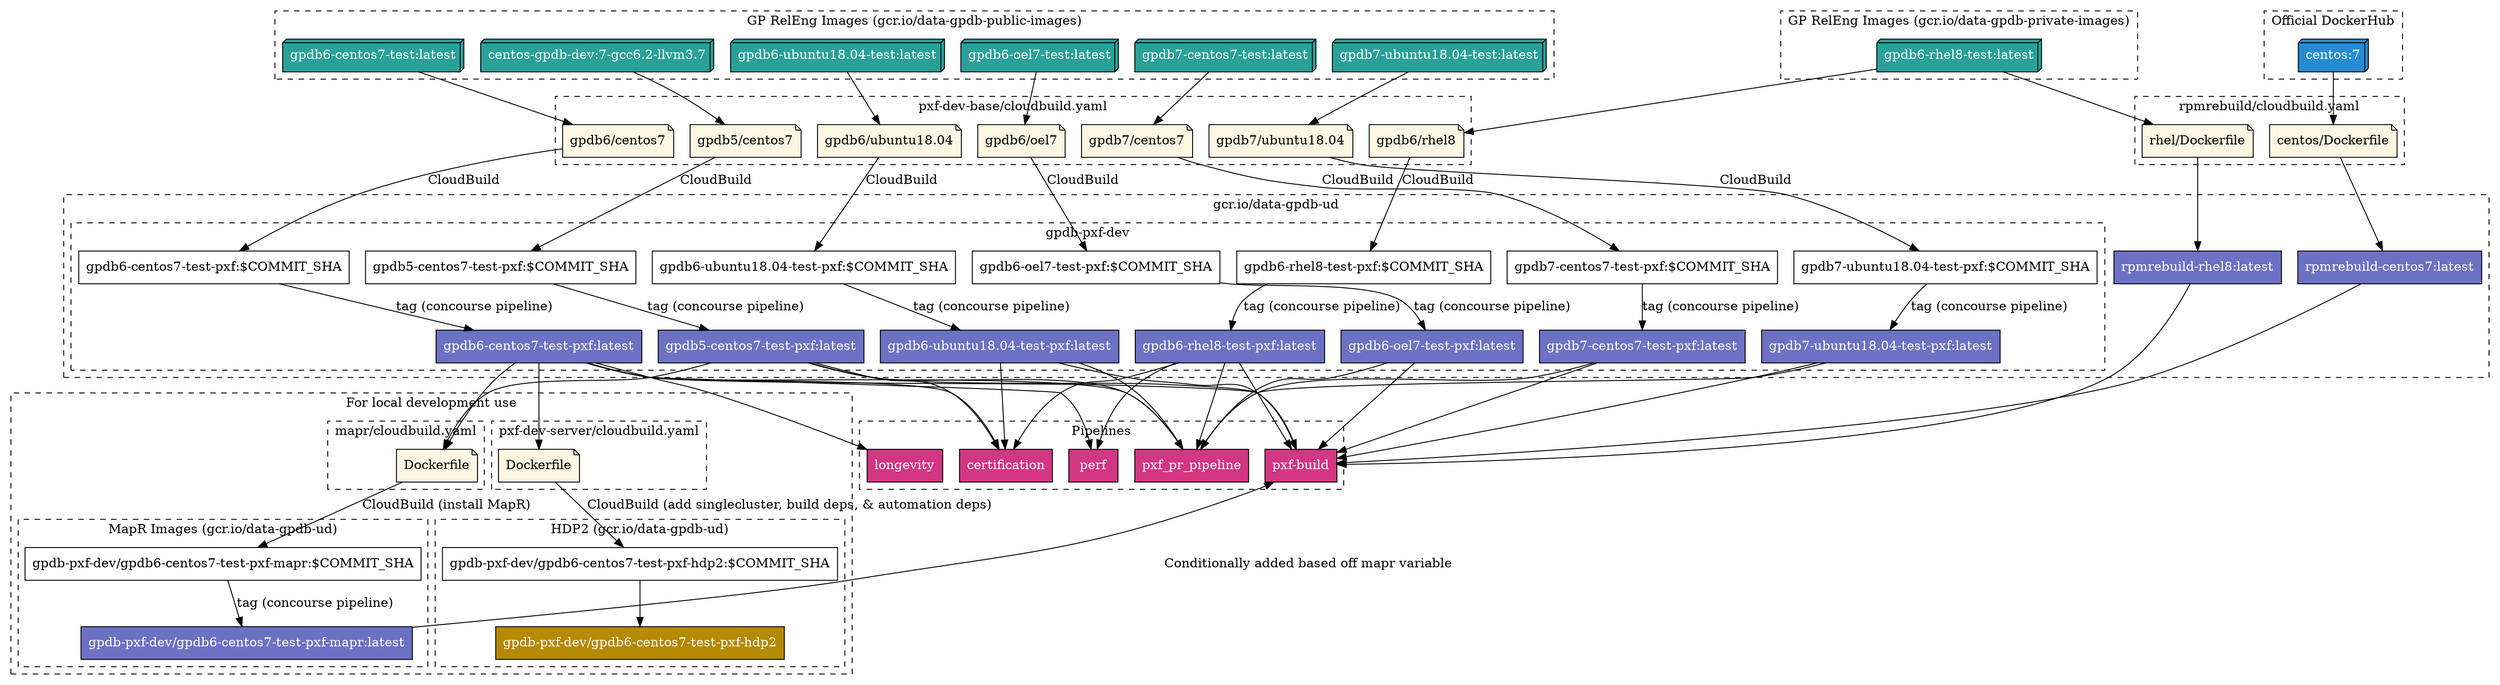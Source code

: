 digraph pxf_container_image_flow {
    subgraph cluster_dockerhub {
        label = "Official DockerHub"
        style=dashed
        node [shape=box3d fillcolor="#268bd2" style=filled fontcolor=white]

        centos7[label="centos:7"]
    }

    # gcr.io/data-gpdb-public-images
    subgraph cluster_gcr_images {
        label="GP RelEng Images (gcr.io/data-gpdb-public-images)"
        style=dashed
        node [shape=box3d fillcolor="#2aa198" style=filled fontcolor=white]
        gp5_centos7_latest[label="centos-gpdb-dev:7-gcc6.2-llvm3.7"]
        gp6_centos7_latest[label="gpdb6-centos7-test:latest"]
        gp6_ubuntu18_latest[label="gpdb6-ubuntu18.04-test:latest"]
        gp6_oel7_latest[label="gpdb6-oel7-test:latest"]
        gp7_centos7_latest[label="gpdb7-centos7-test:latest"]
        gp7_ubuntu18_latest[label="gpdb7-ubuntu18.04-test:latest"]
    }

    subgraph cluster_gcr_images_private {
        label="GP RelEng Images (gcr.io/data-gpdb-private-images)"
        style=dashed
        node [shape=box3d fillcolor="#2aa198" style=filled fontcolor=white]
        gp6_rhel8_latest[label="gpdb6-rhel8-test:latest"]
    }

    # PXF Cloudbuild & Dockerfiles
    subgraph cluster_pxf_dev_base {
        label = "pxf-dev-base/cloudbuild.yaml"
        style=dashed
        node [shape=note fillcolor="#fdf6e3" style=filled]

        gp5_centos7_dockerfile[label="gpdb5/centos7"]
        gp6_centos7_dockerfile[label="gpdb6/centos7"]
        gp6_rhel8_dockerfile[label="gpdb6/rhel8"]
        gp6_ubuntu18_dockerfile[label="gpdb6/ubuntu18.04"]
        gp6_oel7_dockerfile[label="gpdb6/oel7"]
        gp7_centos7_dockerfile[label="gpdb7/centos7"]
        gp7_ubuntu18_dockerfile[label="gpdb7/ubuntu18.04"]

    }

    subgraph cluster_rpmrebuild {
        label = "rpmrebuild/cloudbuild.yaml"
        style=dashed
        node [shape=note fillcolor="#fdf6e3" style=filled]

        rpm_docker_centos7[label="centos/Dockerfile"]
        rpm_docker_rhel8[label="rhel/Dockerfile"]
    }

    # UD GCR images
    subgraph cluster_gcr_data_gpdb_ud {
        label = "gcr.io/data-gpdb-ud"
        style=dashed
        node [shape=box]

        subgraph cluster_gpdb_pxf_dev {
            label = "gpdb-pxf-dev"
            style=dashed
            node [shape=box]

            gp5_centos7_pxf_sha[label="gpdb5-centos7-test-pxf:$COMMIT_SHA"]
            gp6_centos7_pxf_sha[label="gpdb6-centos7-test-pxf:$COMMIT_SHA"]
            gp6_rhel8_pxf_sha[label="gpdb6-rhel8-test-pxf:$COMMIT_SHA"]
            gp6_ubuntu18_pxf_sha[label="gpdb6-ubuntu18.04-test-pxf:$COMMIT_SHA"]
            gp6_oel7_pxf_sha[label="gpdb6-oel7-test-pxf:$COMMIT_SHA"]
            gp7_centos7_pxf_sha[label="gpdb7-centos7-test-pxf:$COMMIT_SHA"]
            gp7_ubuntu18_pxf_sha[label="gpdb7-ubuntu18.04-test-pxf:$COMMIT_SHA"]

            gp5_centos7_pxf_latest[label="gpdb5-centos7-test-pxf:latest" style=filled fillcolor="#6c71c4" fontcolor=white]
            gp6_centos7_pxf_latest[label="gpdb6-centos7-test-pxf:latest" style=filled fillcolor="#6c71c4" fontcolor=white]
            gp6_rhel8_pxf_latest[label="gpdb6-rhel8-test-pxf:latest" style=filled fillcolor="#6c71c4" fontcolor=white]
            gp6_ubuntu18_pxf_latest[label="gpdb6-ubuntu18.04-test-pxf:latest" style=filled fillcolor="#6c71c4" fontcolor=white]
            gp6_oel7_pxf_latest[label="gpdb6-oel7-test-pxf:latest" style=filled fillcolor="#6c71c4" fontcolor=white]
            gp7_centos7_pxf_latest[label="gpdb7-centos7-test-pxf:latest" style=filled fillcolor="#6c71c4" fontcolor=white]
            gp7_ubuntu18_pxf_latest[label="gpdb7-ubuntu18.04-test-pxf:latest" style=filled fillcolor="#6c71c4" fontcolor=white]
        }

        rpm_centos7_latest[label="rpmrebuild-centos7:latest" style=filled fillcolor="#6c71c4" fontcolor=white]
        rpm_rhel8_latest[label="rpmrebuild-rhel8:latest" style=filled fillcolor="#6c71c4" fontcolor=white]
    }

    subgraph cluster_pipelines {
        label = "Pipelines"
        style=dashed
        node [shape=box style=filled fillcolor="#d33682 " fontcolor=white]

        certification
        perf
        longevity
        build[label="pxf-build"]
        pr[label="pxf_pr_pipeline"]
    }

    subgraph cluster_local_use_only {
            label = "For local development use"
            style=dashed
            node [shape=box]

        subgraph cluster_pxf_dev_server {
            label = "pxf-dev-server/cloudbuild.yaml"
            style=dashed
            node [shape=note fillcolor="#fdf6e3" style=filled]

            server_dockerfile[label="Dockerfile"]
        }

        subgraph cluster_mapr {
            label = "mapr/cloudbuild.yaml"
            style=dashed
            node [shape=note fillcolor="#fdf6e3" style=filled]

            mapr_dockerfile[label="Dockerfile"]

        }

        subgraph cluster_gcr_data_gpdb_ud_mapr {
            label = "MapR Images (gcr.io/data-gpdb-ud)"
            style=dashed
            node [shape=box]
            gp6_centos7_pxf_mapr_sha[label="gpdb-pxf-dev/gpdb6-centos7-test-pxf-mapr:$COMMIT_SHA"]
            gp6_centos7_pxf_mapr_latest[label="gpdb-pxf-dev/gpdb6-centos7-test-pxf-mapr:latest" style=filled fillcolor="#6c71c4" fontcolor=white]

        }

        subgraph cluster_gcr_data_gpdb_ud_hdp2 {
            label = "HDP2 (gcr.io/data-gpdb-ud)"
            style=dashed
            node [shape=box]
            gp6_centos7_pxf_hdp2_sha[label="gpdb-pxf-dev/gpdb6-centos7-test-pxf-hdp2:$COMMIT_SHA"]
            gp6_centos7_pxf_hdp2_latest[label="gpdb-pxf-dev/gpdb6-centos7-test-pxf-hdp2" style=filled fillcolor="#b58900" fontcolor=white]
        }
    }
    gp5_centos7_latest -> gp5_centos7_dockerfile
    gp5_centos7_dockerfile -> gp5_centos7_pxf_sha[label="CloudBuild"]
    gp5_centos7_pxf_sha -> gp5_centos7_pxf_latest[label="tag (concourse pipeline)"]

    gp6_centos7_latest -> gp6_centos7_dockerfile
    gp6_centos7_dockerfile -> gp6_centos7_pxf_sha[label="CloudBuild"]
    gp6_centos7_pxf_sha -> gp6_centos7_pxf_latest[label="tag (concourse pipeline)"]

    gp6_rhel8_latest -> gp6_rhel8_dockerfile
    gp6_rhel8_dockerfile -> gp6_rhel8_pxf_sha[label="CloudBuild"]
    gp6_rhel8_pxf_sha -> gp6_rhel8_pxf_latest[label="tag (concourse pipeline)"]

    gp6_ubuntu18_latest -> gp6_ubuntu18_dockerfile
    gp6_ubuntu18_dockerfile -> gp6_ubuntu18_pxf_sha[label="CloudBuild"]
    gp6_ubuntu18_pxf_sha -> gp6_ubuntu18_pxf_latest[label="tag (concourse pipeline)"]

    gp6_oel7_latest -> gp6_oel7_dockerfile
    gp6_oel7_dockerfile -> gp6_oel7_pxf_sha[label="CloudBuild"]
    gp6_oel7_pxf_sha -> gp6_oel7_pxf_latest[label="tag (concourse pipeline)"]

    gp7_centos7_latest -> gp7_centos7_dockerfile
    gp7_centos7_dockerfile -> gp7_centos7_pxf_sha[label="CloudBuild"]
    gp7_centos7_pxf_sha -> gp7_centos7_pxf_latest[label="tag (concourse pipeline)"]

    gp7_ubuntu18_latest -> gp7_ubuntu18_dockerfile
    gp7_ubuntu18_dockerfile -> gp7_ubuntu18_pxf_sha[label="CloudBuild"]
    gp7_ubuntu18_pxf_sha -> gp7_ubuntu18_pxf_latest[label="tag (concourse pipeline)"]

    centos7 -> rpm_docker_centos7
    rpm_docker_centos7 -> rpm_centos7_latest

    gp6_rhel8_latest -> rpm_docker_rhel8
    rpm_docker_rhel8 -> rpm_rhel8_latest

    gp5_centos7_pxf_latest -> mapr_dockerfile
    gp6_centos7_pxf_latest -> mapr_dockerfile
    mapr_dockerfile -> gp6_centos7_pxf_mapr_sha[label="CloudBuild (install MapR)"]
    gp6_centos7_pxf_mapr_sha -> gp6_centos7_pxf_mapr_latest[label="tag (concourse pipeline)"]

    gp6_centos7_pxf_latest -> server_dockerfile
    server_dockerfile -> gp6_centos7_pxf_hdp2_sha[label="CloudBuild (add singlecluster, build deps, & automation deps)"]
    gp6_centos7_pxf_hdp2_sha -> gp6_centos7_pxf_hdp2_latest

    gp5_centos7_pxf_latest -> certification
    gp5_centos7_pxf_latest -> build
    gp5_centos7_pxf_latest -> pr

    gp6_centos7_pxf_latest -> certification
    gp6_centos7_pxf_latest -> longevity
    gp6_centos7_pxf_latest -> perf
    gp6_centos7_pxf_latest -> build
    gp6_centos7_pxf_latest -> pr

    gp6_rhel8_pxf_latest -> certification
    gp6_rhel8_pxf_latest -> perf
    gp6_rhel8_pxf_latest -> build
    gp6_rhel8_pxf_latest -> pr

    gp6_ubuntu18_pxf_latest -> certification
    gp6_ubuntu18_pxf_latest -> build
    gp6_ubuntu18_pxf_latest -> pr

    gp6_oel7_pxf_latest -> build
    gp6_oel7_pxf_latest -> pr

    gp7_centos7_pxf_latest -> build
    gp7_centos7_pxf_latest -> pr

    gp7_ubuntu18_pxf_latest -> build
    gp7_ubuntu18_pxf_latest -> pr

    rpm_centos7_latest -> build
    rpm_rhel8_latest -> build

    gp6_centos7_pxf_mapr_latest -> build[label="Conditionally added based off mapr variable"]

}
